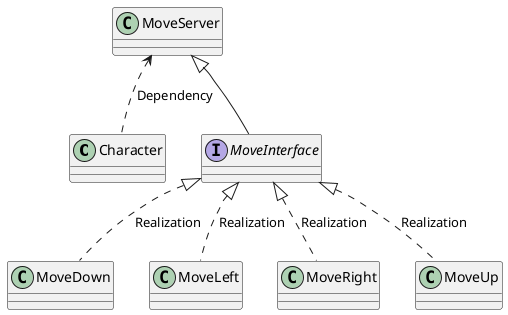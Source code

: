 @startuml

class Character
class MoveServer
interface MoveInterface
class MoveDown
class MoveLeft
class MoveRight
class MoveUp


MoveServer <|-- MoveInterface
MoveServer <.. Character: Dependency
MoveInterface <|.. MoveDown : Realization
MoveInterface <|.. MoveLeft : Realization
MoveInterface <|.. MoveRight : Realization
MoveInterface <|.. MoveUp : Realization


@enduml